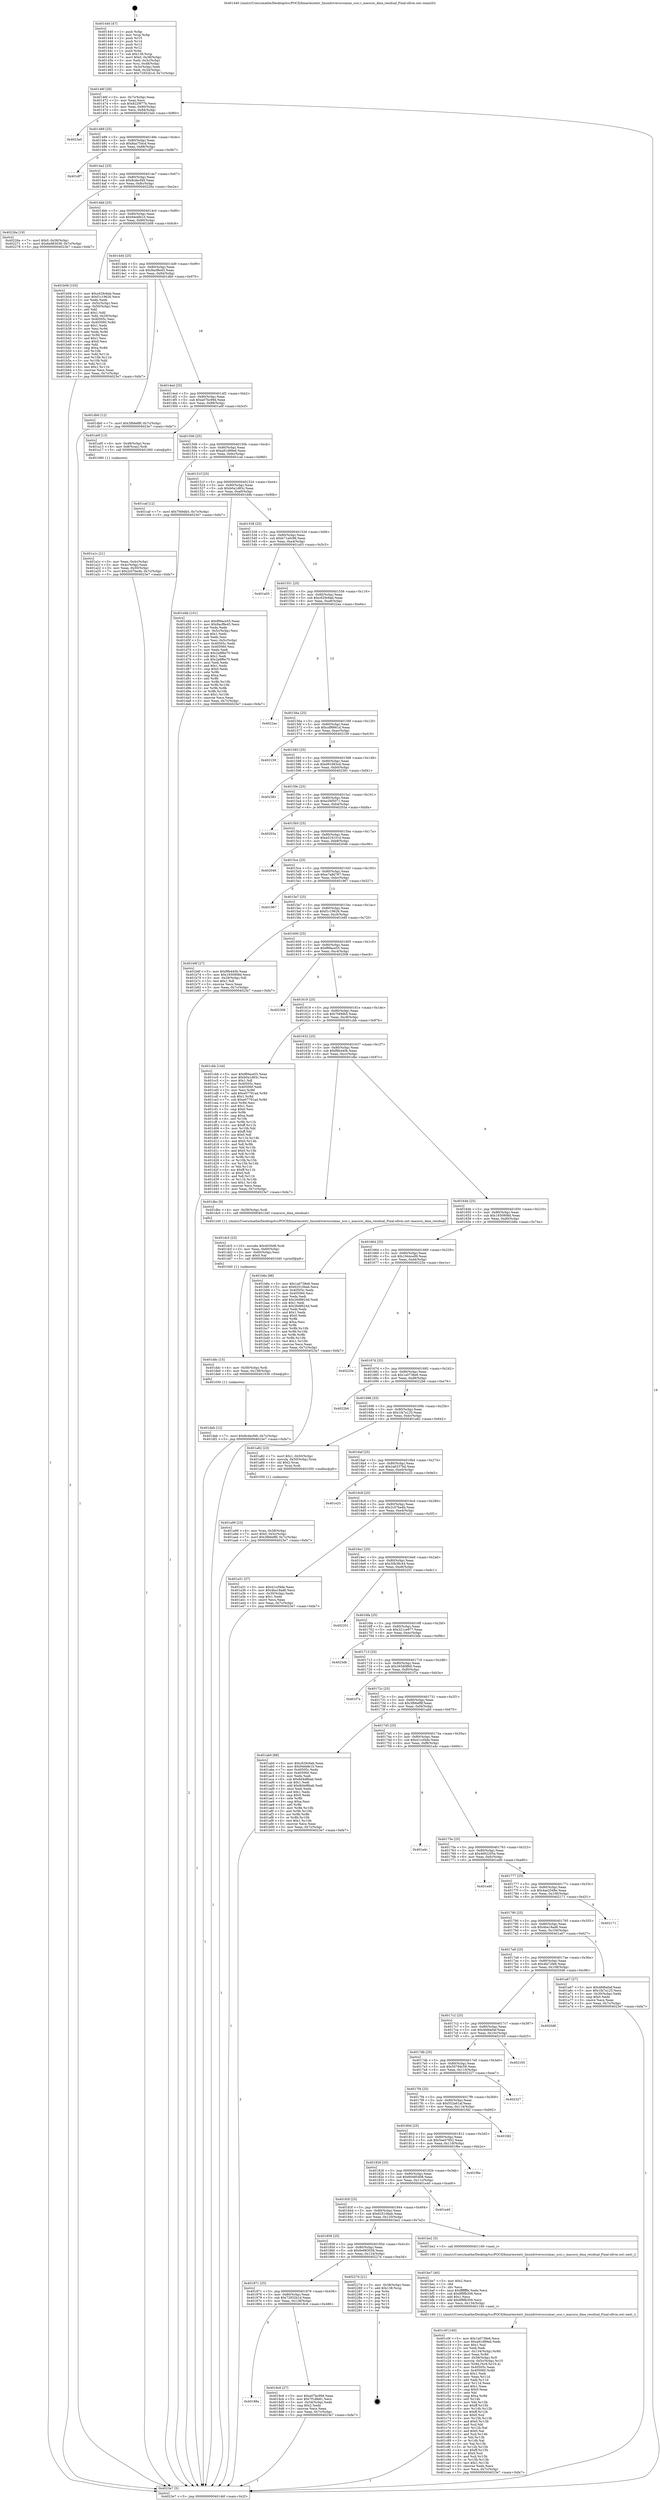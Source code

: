 digraph "0x401440" {
  label = "0x401440 (/mnt/c/Users/mathe/Desktop/tcc/POCII/binaries/extr_linuxdriversscsimac_scsi.c_macscsi_dma_residual_Final-ollvm.out::main(0))"
  labelloc = "t"
  node[shape=record]

  Entry [label="",width=0.3,height=0.3,shape=circle,fillcolor=black,style=filled]
  "0x40146f" [label="{
     0x40146f [26]\l
     | [instrs]\l
     &nbsp;&nbsp;0x40146f \<+3\>: mov -0x7c(%rbp),%eax\l
     &nbsp;&nbsp;0x401472 \<+2\>: mov %eax,%ecx\l
     &nbsp;&nbsp;0x401474 \<+6\>: sub $0x8229f77b,%ecx\l
     &nbsp;&nbsp;0x40147a \<+3\>: mov %eax,-0x80(%rbp)\l
     &nbsp;&nbsp;0x40147d \<+6\>: mov %ecx,-0x84(%rbp)\l
     &nbsp;&nbsp;0x401483 \<+6\>: je 00000000004023a0 \<main+0xf60\>\l
  }"]
  "0x4023a0" [label="{
     0x4023a0\l
  }", style=dashed]
  "0x401489" [label="{
     0x401489 [25]\l
     | [instrs]\l
     &nbsp;&nbsp;0x401489 \<+5\>: jmp 000000000040148e \<main+0x4e\>\l
     &nbsp;&nbsp;0x40148e \<+3\>: mov -0x80(%rbp),%eax\l
     &nbsp;&nbsp;0x401491 \<+5\>: sub $0x8aa754cd,%eax\l
     &nbsp;&nbsp;0x401496 \<+6\>: mov %eax,-0x88(%rbp)\l
     &nbsp;&nbsp;0x40149c \<+6\>: je 0000000000401df7 \<main+0x9b7\>\l
  }"]
  Exit [label="",width=0.3,height=0.3,shape=circle,fillcolor=black,style=filled,peripheries=2]
  "0x401df7" [label="{
     0x401df7\l
  }", style=dashed]
  "0x4014a2" [label="{
     0x4014a2 [25]\l
     | [instrs]\l
     &nbsp;&nbsp;0x4014a2 \<+5\>: jmp 00000000004014a7 \<main+0x67\>\l
     &nbsp;&nbsp;0x4014a7 \<+3\>: mov -0x80(%rbp),%eax\l
     &nbsp;&nbsp;0x4014aa \<+5\>: sub $0x8cdecf49,%eax\l
     &nbsp;&nbsp;0x4014af \<+6\>: mov %eax,-0x8c(%rbp)\l
     &nbsp;&nbsp;0x4014b5 \<+6\>: je 000000000040226a \<main+0xe2a\>\l
  }"]
  "0x401deb" [label="{
     0x401deb [12]\l
     | [instrs]\l
     &nbsp;&nbsp;0x401deb \<+7\>: movl $0x8cdecf49,-0x7c(%rbp)\l
     &nbsp;&nbsp;0x401df2 \<+5\>: jmp 00000000004023e7 \<main+0xfa7\>\l
  }"]
  "0x40226a" [label="{
     0x40226a [19]\l
     | [instrs]\l
     &nbsp;&nbsp;0x40226a \<+7\>: movl $0x0,-0x38(%rbp)\l
     &nbsp;&nbsp;0x402271 \<+7\>: movl $0x6e983038,-0x7c(%rbp)\l
     &nbsp;&nbsp;0x402278 \<+5\>: jmp 00000000004023e7 \<main+0xfa7\>\l
  }"]
  "0x4014bb" [label="{
     0x4014bb [25]\l
     | [instrs]\l
     &nbsp;&nbsp;0x4014bb \<+5\>: jmp 00000000004014c0 \<main+0x80\>\l
     &nbsp;&nbsp;0x4014c0 \<+3\>: mov -0x80(%rbp),%eax\l
     &nbsp;&nbsp;0x4014c3 \<+5\>: sub $0x94ebfe10,%eax\l
     &nbsp;&nbsp;0x4014c8 \<+6\>: mov %eax,-0x90(%rbp)\l
     &nbsp;&nbsp;0x4014ce \<+6\>: je 0000000000401b08 \<main+0x6c8\>\l
  }"]
  "0x401ddc" [label="{
     0x401ddc [15]\l
     | [instrs]\l
     &nbsp;&nbsp;0x401ddc \<+4\>: mov -0x58(%rbp),%rdi\l
     &nbsp;&nbsp;0x401de0 \<+6\>: mov %eax,-0x138(%rbp)\l
     &nbsp;&nbsp;0x401de6 \<+5\>: call 0000000000401030 \<free@plt\>\l
     | [calls]\l
     &nbsp;&nbsp;0x401030 \{1\} (unknown)\l
  }"]
  "0x401b08" [label="{
     0x401b08 [103]\l
     | [instrs]\l
     &nbsp;&nbsp;0x401b08 \<+5\>: mov $0xc629c6ab,%eax\l
     &nbsp;&nbsp;0x401b0d \<+5\>: mov $0xf1c19626,%ecx\l
     &nbsp;&nbsp;0x401b12 \<+2\>: xor %edx,%edx\l
     &nbsp;&nbsp;0x401b14 \<+3\>: mov -0x5c(%rbp),%esi\l
     &nbsp;&nbsp;0x401b17 \<+3\>: cmp -0x50(%rbp),%esi\l
     &nbsp;&nbsp;0x401b1a \<+4\>: setl %dil\l
     &nbsp;&nbsp;0x401b1e \<+4\>: and $0x1,%dil\l
     &nbsp;&nbsp;0x401b22 \<+4\>: mov %dil,-0x29(%rbp)\l
     &nbsp;&nbsp;0x401b26 \<+7\>: mov 0x40505c,%esi\l
     &nbsp;&nbsp;0x401b2d \<+8\>: mov 0x405060,%r8d\l
     &nbsp;&nbsp;0x401b35 \<+3\>: sub $0x1,%edx\l
     &nbsp;&nbsp;0x401b38 \<+3\>: mov %esi,%r9d\l
     &nbsp;&nbsp;0x401b3b \<+3\>: add %edx,%r9d\l
     &nbsp;&nbsp;0x401b3e \<+4\>: imul %r9d,%esi\l
     &nbsp;&nbsp;0x401b42 \<+3\>: and $0x1,%esi\l
     &nbsp;&nbsp;0x401b45 \<+3\>: cmp $0x0,%esi\l
     &nbsp;&nbsp;0x401b48 \<+4\>: sete %dil\l
     &nbsp;&nbsp;0x401b4c \<+4\>: cmp $0xa,%r8d\l
     &nbsp;&nbsp;0x401b50 \<+4\>: setl %r10b\l
     &nbsp;&nbsp;0x401b54 \<+3\>: mov %dil,%r11b\l
     &nbsp;&nbsp;0x401b57 \<+3\>: and %r10b,%r11b\l
     &nbsp;&nbsp;0x401b5a \<+3\>: xor %r10b,%dil\l
     &nbsp;&nbsp;0x401b5d \<+3\>: or %dil,%r11b\l
     &nbsp;&nbsp;0x401b60 \<+4\>: test $0x1,%r11b\l
     &nbsp;&nbsp;0x401b64 \<+3\>: cmovne %ecx,%eax\l
     &nbsp;&nbsp;0x401b67 \<+3\>: mov %eax,-0x7c(%rbp)\l
     &nbsp;&nbsp;0x401b6a \<+5\>: jmp 00000000004023e7 \<main+0xfa7\>\l
  }"]
  "0x4014d4" [label="{
     0x4014d4 [25]\l
     | [instrs]\l
     &nbsp;&nbsp;0x4014d4 \<+5\>: jmp 00000000004014d9 \<main+0x99\>\l
     &nbsp;&nbsp;0x4014d9 \<+3\>: mov -0x80(%rbp),%eax\l
     &nbsp;&nbsp;0x4014dc \<+5\>: sub $0x9acf8e45,%eax\l
     &nbsp;&nbsp;0x4014e1 \<+6\>: mov %eax,-0x94(%rbp)\l
     &nbsp;&nbsp;0x4014e7 \<+6\>: je 0000000000401db0 \<main+0x970\>\l
  }"]
  "0x401dc5" [label="{
     0x401dc5 [23]\l
     | [instrs]\l
     &nbsp;&nbsp;0x401dc5 \<+10\>: movabs $0x4030d6,%rdi\l
     &nbsp;&nbsp;0x401dcf \<+3\>: mov %eax,-0x60(%rbp)\l
     &nbsp;&nbsp;0x401dd2 \<+3\>: mov -0x60(%rbp),%esi\l
     &nbsp;&nbsp;0x401dd5 \<+2\>: mov $0x0,%al\l
     &nbsp;&nbsp;0x401dd7 \<+5\>: call 0000000000401040 \<printf@plt\>\l
     | [calls]\l
     &nbsp;&nbsp;0x401040 \{1\} (unknown)\l
  }"]
  "0x401db0" [label="{
     0x401db0 [12]\l
     | [instrs]\l
     &nbsp;&nbsp;0x401db0 \<+7\>: movl $0x3fb6ef8f,-0x7c(%rbp)\l
     &nbsp;&nbsp;0x401db7 \<+5\>: jmp 00000000004023e7 \<main+0xfa7\>\l
  }"]
  "0x4014ed" [label="{
     0x4014ed [25]\l
     | [instrs]\l
     &nbsp;&nbsp;0x4014ed \<+5\>: jmp 00000000004014f2 \<main+0xb2\>\l
     &nbsp;&nbsp;0x4014f2 \<+3\>: mov -0x80(%rbp),%eax\l
     &nbsp;&nbsp;0x4014f5 \<+5\>: sub $0xa07bc99d,%eax\l
     &nbsp;&nbsp;0x4014fa \<+6\>: mov %eax,-0x98(%rbp)\l
     &nbsp;&nbsp;0x401500 \<+6\>: je 0000000000401a0f \<main+0x5cf\>\l
  }"]
  "0x401c0f" [label="{
     0x401c0f [160]\l
     | [instrs]\l
     &nbsp;&nbsp;0x401c0f \<+5\>: mov $0x1a0738e6,%ecx\l
     &nbsp;&nbsp;0x401c14 \<+5\>: mov $0xa91d99ed,%edx\l
     &nbsp;&nbsp;0x401c19 \<+3\>: mov $0x1,%sil\l
     &nbsp;&nbsp;0x401c1c \<+2\>: xor %edi,%edi\l
     &nbsp;&nbsp;0x401c1e \<+7\>: mov -0x134(%rbp),%r8d\l
     &nbsp;&nbsp;0x401c25 \<+4\>: imul %eax,%r8d\l
     &nbsp;&nbsp;0x401c29 \<+4\>: mov -0x58(%rbp),%r9\l
     &nbsp;&nbsp;0x401c2d \<+4\>: movslq -0x5c(%rbp),%r10\l
     &nbsp;&nbsp;0x401c31 \<+4\>: mov %r8d,(%r9,%r10,4)\l
     &nbsp;&nbsp;0x401c35 \<+7\>: mov 0x40505c,%eax\l
     &nbsp;&nbsp;0x401c3c \<+8\>: mov 0x405060,%r8d\l
     &nbsp;&nbsp;0x401c44 \<+3\>: sub $0x1,%edi\l
     &nbsp;&nbsp;0x401c47 \<+3\>: mov %eax,%r11d\l
     &nbsp;&nbsp;0x401c4a \<+3\>: add %edi,%r11d\l
     &nbsp;&nbsp;0x401c4d \<+4\>: imul %r11d,%eax\l
     &nbsp;&nbsp;0x401c51 \<+3\>: and $0x1,%eax\l
     &nbsp;&nbsp;0x401c54 \<+3\>: cmp $0x0,%eax\l
     &nbsp;&nbsp;0x401c57 \<+3\>: sete %bl\l
     &nbsp;&nbsp;0x401c5a \<+4\>: cmp $0xa,%r8d\l
     &nbsp;&nbsp;0x401c5e \<+4\>: setl %r14b\l
     &nbsp;&nbsp;0x401c62 \<+3\>: mov %bl,%r15b\l
     &nbsp;&nbsp;0x401c65 \<+4\>: xor $0xff,%r15b\l
     &nbsp;&nbsp;0x401c69 \<+3\>: mov %r14b,%r12b\l
     &nbsp;&nbsp;0x401c6c \<+4\>: xor $0xff,%r12b\l
     &nbsp;&nbsp;0x401c70 \<+4\>: xor $0x0,%sil\l
     &nbsp;&nbsp;0x401c74 \<+3\>: mov %r15b,%r13b\l
     &nbsp;&nbsp;0x401c77 \<+4\>: and $0x0,%r13b\l
     &nbsp;&nbsp;0x401c7b \<+3\>: and %sil,%bl\l
     &nbsp;&nbsp;0x401c7e \<+3\>: mov %r12b,%al\l
     &nbsp;&nbsp;0x401c81 \<+2\>: and $0x0,%al\l
     &nbsp;&nbsp;0x401c83 \<+3\>: and %sil,%r14b\l
     &nbsp;&nbsp;0x401c86 \<+3\>: or %bl,%r13b\l
     &nbsp;&nbsp;0x401c89 \<+3\>: or %r14b,%al\l
     &nbsp;&nbsp;0x401c8c \<+3\>: xor %al,%r13b\l
     &nbsp;&nbsp;0x401c8f \<+3\>: or %r12b,%r15b\l
     &nbsp;&nbsp;0x401c92 \<+4\>: xor $0xff,%r15b\l
     &nbsp;&nbsp;0x401c96 \<+4\>: or $0x0,%sil\l
     &nbsp;&nbsp;0x401c9a \<+3\>: and %sil,%r15b\l
     &nbsp;&nbsp;0x401c9d \<+3\>: or %r15b,%r13b\l
     &nbsp;&nbsp;0x401ca0 \<+4\>: test $0x1,%r13b\l
     &nbsp;&nbsp;0x401ca4 \<+3\>: cmovne %edx,%ecx\l
     &nbsp;&nbsp;0x401ca7 \<+3\>: mov %ecx,-0x7c(%rbp)\l
     &nbsp;&nbsp;0x401caa \<+5\>: jmp 00000000004023e7 \<main+0xfa7\>\l
  }"]
  "0x401a0f" [label="{
     0x401a0f [13]\l
     | [instrs]\l
     &nbsp;&nbsp;0x401a0f \<+4\>: mov -0x48(%rbp),%rax\l
     &nbsp;&nbsp;0x401a13 \<+4\>: mov 0x8(%rax),%rdi\l
     &nbsp;&nbsp;0x401a17 \<+5\>: call 0000000000401060 \<atoi@plt\>\l
     | [calls]\l
     &nbsp;&nbsp;0x401060 \{1\} (unknown)\l
  }"]
  "0x401506" [label="{
     0x401506 [25]\l
     | [instrs]\l
     &nbsp;&nbsp;0x401506 \<+5\>: jmp 000000000040150b \<main+0xcb\>\l
     &nbsp;&nbsp;0x40150b \<+3\>: mov -0x80(%rbp),%eax\l
     &nbsp;&nbsp;0x40150e \<+5\>: sub $0xa91d99ed,%eax\l
     &nbsp;&nbsp;0x401513 \<+6\>: mov %eax,-0x9c(%rbp)\l
     &nbsp;&nbsp;0x401519 \<+6\>: je 0000000000401caf \<main+0x86f\>\l
  }"]
  "0x401be7" [label="{
     0x401be7 [40]\l
     | [instrs]\l
     &nbsp;&nbsp;0x401be7 \<+5\>: mov $0x2,%ecx\l
     &nbsp;&nbsp;0x401bec \<+1\>: cltd\l
     &nbsp;&nbsp;0x401bed \<+2\>: idiv %ecx\l
     &nbsp;&nbsp;0x401bef \<+6\>: imul $0xfffffffe,%edx,%ecx\l
     &nbsp;&nbsp;0x401bf5 \<+6\>: sub $0x8f9fb309,%ecx\l
     &nbsp;&nbsp;0x401bfb \<+3\>: add $0x1,%ecx\l
     &nbsp;&nbsp;0x401bfe \<+6\>: add $0x8f9fb309,%ecx\l
     &nbsp;&nbsp;0x401c04 \<+6\>: mov %ecx,-0x134(%rbp)\l
     &nbsp;&nbsp;0x401c0a \<+5\>: call 0000000000401160 \<next_i\>\l
     | [calls]\l
     &nbsp;&nbsp;0x401160 \{1\} (/mnt/c/Users/mathe/Desktop/tcc/POCII/binaries/extr_linuxdriversscsimac_scsi.c_macscsi_dma_residual_Final-ollvm.out::next_i)\l
  }"]
  "0x401caf" [label="{
     0x401caf [12]\l
     | [instrs]\l
     &nbsp;&nbsp;0x401caf \<+7\>: movl $0x7f49db5,-0x7c(%rbp)\l
     &nbsp;&nbsp;0x401cb6 \<+5\>: jmp 00000000004023e7 \<main+0xfa7\>\l
  }"]
  "0x40151f" [label="{
     0x40151f [25]\l
     | [instrs]\l
     &nbsp;&nbsp;0x40151f \<+5\>: jmp 0000000000401524 \<main+0xe4\>\l
     &nbsp;&nbsp;0x401524 \<+3\>: mov -0x80(%rbp),%eax\l
     &nbsp;&nbsp;0x401527 \<+5\>: sub $0xb0a1d83c,%eax\l
     &nbsp;&nbsp;0x40152c \<+6\>: mov %eax,-0xa0(%rbp)\l
     &nbsp;&nbsp;0x401532 \<+6\>: je 0000000000401d4b \<main+0x90b\>\l
  }"]
  "0x401a99" [label="{
     0x401a99 [23]\l
     | [instrs]\l
     &nbsp;&nbsp;0x401a99 \<+4\>: mov %rax,-0x58(%rbp)\l
     &nbsp;&nbsp;0x401a9d \<+7\>: movl $0x0,-0x5c(%rbp)\l
     &nbsp;&nbsp;0x401aa4 \<+7\>: movl $0x3fb6ef8f,-0x7c(%rbp)\l
     &nbsp;&nbsp;0x401aab \<+5\>: jmp 00000000004023e7 \<main+0xfa7\>\l
  }"]
  "0x401d4b" [label="{
     0x401d4b [101]\l
     | [instrs]\l
     &nbsp;&nbsp;0x401d4b \<+5\>: mov $0xf89ace55,%eax\l
     &nbsp;&nbsp;0x401d50 \<+5\>: mov $0x9acf8e45,%ecx\l
     &nbsp;&nbsp;0x401d55 \<+2\>: xor %edx,%edx\l
     &nbsp;&nbsp;0x401d57 \<+3\>: mov -0x5c(%rbp),%esi\l
     &nbsp;&nbsp;0x401d5a \<+3\>: sub $0x1,%edx\l
     &nbsp;&nbsp;0x401d5d \<+2\>: sub %edx,%esi\l
     &nbsp;&nbsp;0x401d5f \<+3\>: mov %esi,-0x5c(%rbp)\l
     &nbsp;&nbsp;0x401d62 \<+7\>: mov 0x40505c,%edx\l
     &nbsp;&nbsp;0x401d69 \<+7\>: mov 0x405060,%esi\l
     &nbsp;&nbsp;0x401d70 \<+2\>: mov %edx,%edi\l
     &nbsp;&nbsp;0x401d72 \<+6\>: add $0x2a8f6e70,%edi\l
     &nbsp;&nbsp;0x401d78 \<+3\>: sub $0x1,%edi\l
     &nbsp;&nbsp;0x401d7b \<+6\>: sub $0x2a8f6e70,%edi\l
     &nbsp;&nbsp;0x401d81 \<+3\>: imul %edi,%edx\l
     &nbsp;&nbsp;0x401d84 \<+3\>: and $0x1,%edx\l
     &nbsp;&nbsp;0x401d87 \<+3\>: cmp $0x0,%edx\l
     &nbsp;&nbsp;0x401d8a \<+4\>: sete %r8b\l
     &nbsp;&nbsp;0x401d8e \<+3\>: cmp $0xa,%esi\l
     &nbsp;&nbsp;0x401d91 \<+4\>: setl %r9b\l
     &nbsp;&nbsp;0x401d95 \<+3\>: mov %r8b,%r10b\l
     &nbsp;&nbsp;0x401d98 \<+3\>: and %r9b,%r10b\l
     &nbsp;&nbsp;0x401d9b \<+3\>: xor %r9b,%r8b\l
     &nbsp;&nbsp;0x401d9e \<+3\>: or %r8b,%r10b\l
     &nbsp;&nbsp;0x401da1 \<+4\>: test $0x1,%r10b\l
     &nbsp;&nbsp;0x401da5 \<+3\>: cmovne %ecx,%eax\l
     &nbsp;&nbsp;0x401da8 \<+3\>: mov %eax,-0x7c(%rbp)\l
     &nbsp;&nbsp;0x401dab \<+5\>: jmp 00000000004023e7 \<main+0xfa7\>\l
  }"]
  "0x401538" [label="{
     0x401538 [25]\l
     | [instrs]\l
     &nbsp;&nbsp;0x401538 \<+5\>: jmp 000000000040153d \<main+0xfd\>\l
     &nbsp;&nbsp;0x40153d \<+3\>: mov -0x80(%rbp),%eax\l
     &nbsp;&nbsp;0x401540 \<+5\>: sub $0xb71a0c96,%eax\l
     &nbsp;&nbsp;0x401545 \<+6\>: mov %eax,-0xa4(%rbp)\l
     &nbsp;&nbsp;0x40154b \<+6\>: je 0000000000401a03 \<main+0x5c3\>\l
  }"]
  "0x401a1c" [label="{
     0x401a1c [21]\l
     | [instrs]\l
     &nbsp;&nbsp;0x401a1c \<+3\>: mov %eax,-0x4c(%rbp)\l
     &nbsp;&nbsp;0x401a1f \<+3\>: mov -0x4c(%rbp),%eax\l
     &nbsp;&nbsp;0x401a22 \<+3\>: mov %eax,-0x30(%rbp)\l
     &nbsp;&nbsp;0x401a25 \<+7\>: movl $0x2c07be4b,-0x7c(%rbp)\l
     &nbsp;&nbsp;0x401a2c \<+5\>: jmp 00000000004023e7 \<main+0xfa7\>\l
  }"]
  "0x401a03" [label="{
     0x401a03\l
  }", style=dashed]
  "0x401551" [label="{
     0x401551 [25]\l
     | [instrs]\l
     &nbsp;&nbsp;0x401551 \<+5\>: jmp 0000000000401556 \<main+0x116\>\l
     &nbsp;&nbsp;0x401556 \<+3\>: mov -0x80(%rbp),%eax\l
     &nbsp;&nbsp;0x401559 \<+5\>: sub $0xc629c6ab,%eax\l
     &nbsp;&nbsp;0x40155e \<+6\>: mov %eax,-0xa8(%rbp)\l
     &nbsp;&nbsp;0x401564 \<+6\>: je 00000000004022aa \<main+0xe6a\>\l
  }"]
  "0x401440" [label="{
     0x401440 [47]\l
     | [instrs]\l
     &nbsp;&nbsp;0x401440 \<+1\>: push %rbp\l
     &nbsp;&nbsp;0x401441 \<+3\>: mov %rsp,%rbp\l
     &nbsp;&nbsp;0x401444 \<+2\>: push %r15\l
     &nbsp;&nbsp;0x401446 \<+2\>: push %r14\l
     &nbsp;&nbsp;0x401448 \<+2\>: push %r13\l
     &nbsp;&nbsp;0x40144a \<+2\>: push %r12\l
     &nbsp;&nbsp;0x40144c \<+1\>: push %rbx\l
     &nbsp;&nbsp;0x40144d \<+7\>: sub $0x138,%rsp\l
     &nbsp;&nbsp;0x401454 \<+7\>: movl $0x0,-0x38(%rbp)\l
     &nbsp;&nbsp;0x40145b \<+3\>: mov %edi,-0x3c(%rbp)\l
     &nbsp;&nbsp;0x40145e \<+4\>: mov %rsi,-0x48(%rbp)\l
     &nbsp;&nbsp;0x401462 \<+3\>: mov -0x3c(%rbp),%edi\l
     &nbsp;&nbsp;0x401465 \<+3\>: mov %edi,-0x34(%rbp)\l
     &nbsp;&nbsp;0x401468 \<+7\>: movl $0x72932b1d,-0x7c(%rbp)\l
  }"]
  "0x4022aa" [label="{
     0x4022aa\l
  }", style=dashed]
  "0x40156a" [label="{
     0x40156a [25]\l
     | [instrs]\l
     &nbsp;&nbsp;0x40156a \<+5\>: jmp 000000000040156f \<main+0x12f\>\l
     &nbsp;&nbsp;0x40156f \<+3\>: mov -0x80(%rbp),%eax\l
     &nbsp;&nbsp;0x401572 \<+5\>: sub $0xcdf6661d,%eax\l
     &nbsp;&nbsp;0x401577 \<+6\>: mov %eax,-0xac(%rbp)\l
     &nbsp;&nbsp;0x40157d \<+6\>: je 0000000000402159 \<main+0xd19\>\l
  }"]
  "0x4023e7" [label="{
     0x4023e7 [5]\l
     | [instrs]\l
     &nbsp;&nbsp;0x4023e7 \<+5\>: jmp 000000000040146f \<main+0x2f\>\l
  }"]
  "0x402159" [label="{
     0x402159\l
  }", style=dashed]
  "0x401583" [label="{
     0x401583 [25]\l
     | [instrs]\l
     &nbsp;&nbsp;0x401583 \<+5\>: jmp 0000000000401588 \<main+0x148\>\l
     &nbsp;&nbsp;0x401588 \<+3\>: mov -0x80(%rbp),%eax\l
     &nbsp;&nbsp;0x40158b \<+5\>: sub $0xd91683cd,%eax\l
     &nbsp;&nbsp;0x401590 \<+6\>: mov %eax,-0xb0(%rbp)\l
     &nbsp;&nbsp;0x401596 \<+6\>: je 0000000000402381 \<main+0xf41\>\l
  }"]
  "0x40188a" [label="{
     0x40188a\l
  }", style=dashed]
  "0x402381" [label="{
     0x402381\l
  }", style=dashed]
  "0x40159c" [label="{
     0x40159c [25]\l
     | [instrs]\l
     &nbsp;&nbsp;0x40159c \<+5\>: jmp 00000000004015a1 \<main+0x161\>\l
     &nbsp;&nbsp;0x4015a1 \<+3\>: mov -0x80(%rbp),%eax\l
     &nbsp;&nbsp;0x4015a4 \<+5\>: sub $0xe26f5071,%eax\l
     &nbsp;&nbsp;0x4015a9 \<+6\>: mov %eax,-0xb4(%rbp)\l
     &nbsp;&nbsp;0x4015af \<+6\>: je 000000000040203a \<main+0xbfa\>\l
  }"]
  "0x4018c6" [label="{
     0x4018c6 [27]\l
     | [instrs]\l
     &nbsp;&nbsp;0x4018c6 \<+5\>: mov $0xa07bc99d,%eax\l
     &nbsp;&nbsp;0x4018cb \<+5\>: mov $0x7f1dfe81,%ecx\l
     &nbsp;&nbsp;0x4018d0 \<+3\>: mov -0x34(%rbp),%edx\l
     &nbsp;&nbsp;0x4018d3 \<+3\>: cmp $0x2,%edx\l
     &nbsp;&nbsp;0x4018d6 \<+3\>: cmovne %ecx,%eax\l
     &nbsp;&nbsp;0x4018d9 \<+3\>: mov %eax,-0x7c(%rbp)\l
     &nbsp;&nbsp;0x4018dc \<+5\>: jmp 00000000004023e7 \<main+0xfa7\>\l
  }"]
  "0x40203a" [label="{
     0x40203a\l
  }", style=dashed]
  "0x4015b5" [label="{
     0x4015b5 [25]\l
     | [instrs]\l
     &nbsp;&nbsp;0x4015b5 \<+5\>: jmp 00000000004015ba \<main+0x17a\>\l
     &nbsp;&nbsp;0x4015ba \<+3\>: mov -0x80(%rbp),%eax\l
     &nbsp;&nbsp;0x4015bd \<+5\>: sub $0xe516101d,%eax\l
     &nbsp;&nbsp;0x4015c2 \<+6\>: mov %eax,-0xb8(%rbp)\l
     &nbsp;&nbsp;0x4015c8 \<+6\>: je 0000000000402046 \<main+0xc06\>\l
  }"]
  "0x401871" [label="{
     0x401871 [25]\l
     | [instrs]\l
     &nbsp;&nbsp;0x401871 \<+5\>: jmp 0000000000401876 \<main+0x436\>\l
     &nbsp;&nbsp;0x401876 \<+3\>: mov -0x80(%rbp),%eax\l
     &nbsp;&nbsp;0x401879 \<+5\>: sub $0x72932b1d,%eax\l
     &nbsp;&nbsp;0x40187e \<+6\>: mov %eax,-0x128(%rbp)\l
     &nbsp;&nbsp;0x401884 \<+6\>: je 00000000004018c6 \<main+0x486\>\l
  }"]
  "0x402046" [label="{
     0x402046\l
  }", style=dashed]
  "0x4015ce" [label="{
     0x4015ce [25]\l
     | [instrs]\l
     &nbsp;&nbsp;0x4015ce \<+5\>: jmp 00000000004015d3 \<main+0x193\>\l
     &nbsp;&nbsp;0x4015d3 \<+3\>: mov -0x80(%rbp),%eax\l
     &nbsp;&nbsp;0x4015d6 \<+5\>: sub $0xe7a8d787,%eax\l
     &nbsp;&nbsp;0x4015db \<+6\>: mov %eax,-0xbc(%rbp)\l
     &nbsp;&nbsp;0x4015e1 \<+6\>: je 0000000000401967 \<main+0x527\>\l
  }"]
  "0x40227d" [label="{
     0x40227d [21]\l
     | [instrs]\l
     &nbsp;&nbsp;0x40227d \<+3\>: mov -0x38(%rbp),%eax\l
     &nbsp;&nbsp;0x402280 \<+7\>: add $0x138,%rsp\l
     &nbsp;&nbsp;0x402287 \<+1\>: pop %rbx\l
     &nbsp;&nbsp;0x402288 \<+2\>: pop %r12\l
     &nbsp;&nbsp;0x40228a \<+2\>: pop %r13\l
     &nbsp;&nbsp;0x40228c \<+2\>: pop %r14\l
     &nbsp;&nbsp;0x40228e \<+2\>: pop %r15\l
     &nbsp;&nbsp;0x402290 \<+1\>: pop %rbp\l
     &nbsp;&nbsp;0x402291 \<+1\>: ret\l
  }"]
  "0x401967" [label="{
     0x401967\l
  }", style=dashed]
  "0x4015e7" [label="{
     0x4015e7 [25]\l
     | [instrs]\l
     &nbsp;&nbsp;0x4015e7 \<+5\>: jmp 00000000004015ec \<main+0x1ac\>\l
     &nbsp;&nbsp;0x4015ec \<+3\>: mov -0x80(%rbp),%eax\l
     &nbsp;&nbsp;0x4015ef \<+5\>: sub $0xf1c19626,%eax\l
     &nbsp;&nbsp;0x4015f4 \<+6\>: mov %eax,-0xc0(%rbp)\l
     &nbsp;&nbsp;0x4015fa \<+6\>: je 0000000000401b6f \<main+0x72f\>\l
  }"]
  "0x401858" [label="{
     0x401858 [25]\l
     | [instrs]\l
     &nbsp;&nbsp;0x401858 \<+5\>: jmp 000000000040185d \<main+0x41d\>\l
     &nbsp;&nbsp;0x40185d \<+3\>: mov -0x80(%rbp),%eax\l
     &nbsp;&nbsp;0x401860 \<+5\>: sub $0x6e983038,%eax\l
     &nbsp;&nbsp;0x401865 \<+6\>: mov %eax,-0x124(%rbp)\l
     &nbsp;&nbsp;0x40186b \<+6\>: je 000000000040227d \<main+0xe3d\>\l
  }"]
  "0x401b6f" [label="{
     0x401b6f [27]\l
     | [instrs]\l
     &nbsp;&nbsp;0x401b6f \<+5\>: mov $0xf9b440b,%eax\l
     &nbsp;&nbsp;0x401b74 \<+5\>: mov $0x1930908d,%ecx\l
     &nbsp;&nbsp;0x401b79 \<+3\>: mov -0x29(%rbp),%dl\l
     &nbsp;&nbsp;0x401b7c \<+3\>: test $0x1,%dl\l
     &nbsp;&nbsp;0x401b7f \<+3\>: cmovne %ecx,%eax\l
     &nbsp;&nbsp;0x401b82 \<+3\>: mov %eax,-0x7c(%rbp)\l
     &nbsp;&nbsp;0x401b85 \<+5\>: jmp 00000000004023e7 \<main+0xfa7\>\l
  }"]
  "0x401600" [label="{
     0x401600 [25]\l
     | [instrs]\l
     &nbsp;&nbsp;0x401600 \<+5\>: jmp 0000000000401605 \<main+0x1c5\>\l
     &nbsp;&nbsp;0x401605 \<+3\>: mov -0x80(%rbp),%eax\l
     &nbsp;&nbsp;0x401608 \<+5\>: sub $0xf89ace55,%eax\l
     &nbsp;&nbsp;0x40160d \<+6\>: mov %eax,-0xc4(%rbp)\l
     &nbsp;&nbsp;0x401613 \<+6\>: je 0000000000402308 \<main+0xec8\>\l
  }"]
  "0x401be2" [label="{
     0x401be2 [5]\l
     | [instrs]\l
     &nbsp;&nbsp;0x401be2 \<+5\>: call 0000000000401160 \<next_i\>\l
     | [calls]\l
     &nbsp;&nbsp;0x401160 \{1\} (/mnt/c/Users/mathe/Desktop/tcc/POCII/binaries/extr_linuxdriversscsimac_scsi.c_macscsi_dma_residual_Final-ollvm.out::next_i)\l
  }"]
  "0x402308" [label="{
     0x402308\l
  }", style=dashed]
  "0x401619" [label="{
     0x401619 [25]\l
     | [instrs]\l
     &nbsp;&nbsp;0x401619 \<+5\>: jmp 000000000040161e \<main+0x1de\>\l
     &nbsp;&nbsp;0x40161e \<+3\>: mov -0x80(%rbp),%eax\l
     &nbsp;&nbsp;0x401621 \<+5\>: sub $0x7f49db5,%eax\l
     &nbsp;&nbsp;0x401626 \<+6\>: mov %eax,-0xc8(%rbp)\l
     &nbsp;&nbsp;0x40162c \<+6\>: je 0000000000401cbb \<main+0x87b\>\l
  }"]
  "0x40183f" [label="{
     0x40183f [25]\l
     | [instrs]\l
     &nbsp;&nbsp;0x40183f \<+5\>: jmp 0000000000401844 \<main+0x404\>\l
     &nbsp;&nbsp;0x401844 \<+3\>: mov -0x80(%rbp),%eax\l
     &nbsp;&nbsp;0x401847 \<+5\>: sub $0x62510bab,%eax\l
     &nbsp;&nbsp;0x40184c \<+6\>: mov %eax,-0x120(%rbp)\l
     &nbsp;&nbsp;0x401852 \<+6\>: je 0000000000401be2 \<main+0x7a2\>\l
  }"]
  "0x401cbb" [label="{
     0x401cbb [144]\l
     | [instrs]\l
     &nbsp;&nbsp;0x401cbb \<+5\>: mov $0xf89ace55,%eax\l
     &nbsp;&nbsp;0x401cc0 \<+5\>: mov $0xb0a1d83c,%ecx\l
     &nbsp;&nbsp;0x401cc5 \<+2\>: mov $0x1,%dl\l
     &nbsp;&nbsp;0x401cc7 \<+7\>: mov 0x40505c,%esi\l
     &nbsp;&nbsp;0x401cce \<+7\>: mov 0x405060,%edi\l
     &nbsp;&nbsp;0x401cd5 \<+3\>: mov %esi,%r8d\l
     &nbsp;&nbsp;0x401cd8 \<+7\>: add $0xe07791ad,%r8d\l
     &nbsp;&nbsp;0x401cdf \<+4\>: sub $0x1,%r8d\l
     &nbsp;&nbsp;0x401ce3 \<+7\>: sub $0xe07791ad,%r8d\l
     &nbsp;&nbsp;0x401cea \<+4\>: imul %r8d,%esi\l
     &nbsp;&nbsp;0x401cee \<+3\>: and $0x1,%esi\l
     &nbsp;&nbsp;0x401cf1 \<+3\>: cmp $0x0,%esi\l
     &nbsp;&nbsp;0x401cf4 \<+4\>: sete %r9b\l
     &nbsp;&nbsp;0x401cf8 \<+3\>: cmp $0xa,%edi\l
     &nbsp;&nbsp;0x401cfb \<+4\>: setl %r10b\l
     &nbsp;&nbsp;0x401cff \<+3\>: mov %r9b,%r11b\l
     &nbsp;&nbsp;0x401d02 \<+4\>: xor $0xff,%r11b\l
     &nbsp;&nbsp;0x401d06 \<+3\>: mov %r10b,%bl\l
     &nbsp;&nbsp;0x401d09 \<+3\>: xor $0xff,%bl\l
     &nbsp;&nbsp;0x401d0c \<+3\>: xor $0x0,%dl\l
     &nbsp;&nbsp;0x401d0f \<+3\>: mov %r11b,%r14b\l
     &nbsp;&nbsp;0x401d12 \<+4\>: and $0x0,%r14b\l
     &nbsp;&nbsp;0x401d16 \<+3\>: and %dl,%r9b\l
     &nbsp;&nbsp;0x401d19 \<+3\>: mov %bl,%r15b\l
     &nbsp;&nbsp;0x401d1c \<+4\>: and $0x0,%r15b\l
     &nbsp;&nbsp;0x401d20 \<+3\>: and %dl,%r10b\l
     &nbsp;&nbsp;0x401d23 \<+3\>: or %r9b,%r14b\l
     &nbsp;&nbsp;0x401d26 \<+3\>: or %r10b,%r15b\l
     &nbsp;&nbsp;0x401d29 \<+3\>: xor %r15b,%r14b\l
     &nbsp;&nbsp;0x401d2c \<+3\>: or %bl,%r11b\l
     &nbsp;&nbsp;0x401d2f \<+4\>: xor $0xff,%r11b\l
     &nbsp;&nbsp;0x401d33 \<+3\>: or $0x0,%dl\l
     &nbsp;&nbsp;0x401d36 \<+3\>: and %dl,%r11b\l
     &nbsp;&nbsp;0x401d39 \<+3\>: or %r11b,%r14b\l
     &nbsp;&nbsp;0x401d3c \<+4\>: test $0x1,%r14b\l
     &nbsp;&nbsp;0x401d40 \<+3\>: cmovne %ecx,%eax\l
     &nbsp;&nbsp;0x401d43 \<+3\>: mov %eax,-0x7c(%rbp)\l
     &nbsp;&nbsp;0x401d46 \<+5\>: jmp 00000000004023e7 \<main+0xfa7\>\l
  }"]
  "0x401632" [label="{
     0x401632 [25]\l
     | [instrs]\l
     &nbsp;&nbsp;0x401632 \<+5\>: jmp 0000000000401637 \<main+0x1f7\>\l
     &nbsp;&nbsp;0x401637 \<+3\>: mov -0x80(%rbp),%eax\l
     &nbsp;&nbsp;0x40163a \<+5\>: sub $0xf9b440b,%eax\l
     &nbsp;&nbsp;0x40163f \<+6\>: mov %eax,-0xcc(%rbp)\l
     &nbsp;&nbsp;0x401645 \<+6\>: je 0000000000401dbc \<main+0x97c\>\l
  }"]
  "0x401e40" [label="{
     0x401e40\l
  }", style=dashed]
  "0x401dbc" [label="{
     0x401dbc [9]\l
     | [instrs]\l
     &nbsp;&nbsp;0x401dbc \<+4\>: mov -0x58(%rbp),%rdi\l
     &nbsp;&nbsp;0x401dc0 \<+5\>: call 0000000000401240 \<macscsi_dma_residual\>\l
     | [calls]\l
     &nbsp;&nbsp;0x401240 \{1\} (/mnt/c/Users/mathe/Desktop/tcc/POCII/binaries/extr_linuxdriversscsimac_scsi.c_macscsi_dma_residual_Final-ollvm.out::macscsi_dma_residual)\l
  }"]
  "0x40164b" [label="{
     0x40164b [25]\l
     | [instrs]\l
     &nbsp;&nbsp;0x40164b \<+5\>: jmp 0000000000401650 \<main+0x210\>\l
     &nbsp;&nbsp;0x401650 \<+3\>: mov -0x80(%rbp),%eax\l
     &nbsp;&nbsp;0x401653 \<+5\>: sub $0x1930908d,%eax\l
     &nbsp;&nbsp;0x401658 \<+6\>: mov %eax,-0xd0(%rbp)\l
     &nbsp;&nbsp;0x40165e \<+6\>: je 0000000000401b8a \<main+0x74a\>\l
  }"]
  "0x401826" [label="{
     0x401826 [25]\l
     | [instrs]\l
     &nbsp;&nbsp;0x401826 \<+5\>: jmp 000000000040182b \<main+0x3eb\>\l
     &nbsp;&nbsp;0x40182b \<+3\>: mov -0x80(%rbp),%eax\l
     &nbsp;&nbsp;0x40182e \<+5\>: sub $0x60485408,%eax\l
     &nbsp;&nbsp;0x401833 \<+6\>: mov %eax,-0x11c(%rbp)\l
     &nbsp;&nbsp;0x401839 \<+6\>: je 0000000000401e40 \<main+0xa00\>\l
  }"]
  "0x401b8a" [label="{
     0x401b8a [88]\l
     | [instrs]\l
     &nbsp;&nbsp;0x401b8a \<+5\>: mov $0x1a0738e6,%eax\l
     &nbsp;&nbsp;0x401b8f \<+5\>: mov $0x62510bab,%ecx\l
     &nbsp;&nbsp;0x401b94 \<+7\>: mov 0x40505c,%edx\l
     &nbsp;&nbsp;0x401b9b \<+7\>: mov 0x405060,%esi\l
     &nbsp;&nbsp;0x401ba2 \<+2\>: mov %edx,%edi\l
     &nbsp;&nbsp;0x401ba4 \<+6\>: add $0x26d8624d,%edi\l
     &nbsp;&nbsp;0x401baa \<+3\>: sub $0x1,%edi\l
     &nbsp;&nbsp;0x401bad \<+6\>: sub $0x26d8624d,%edi\l
     &nbsp;&nbsp;0x401bb3 \<+3\>: imul %edi,%edx\l
     &nbsp;&nbsp;0x401bb6 \<+3\>: and $0x1,%edx\l
     &nbsp;&nbsp;0x401bb9 \<+3\>: cmp $0x0,%edx\l
     &nbsp;&nbsp;0x401bbc \<+4\>: sete %r8b\l
     &nbsp;&nbsp;0x401bc0 \<+3\>: cmp $0xa,%esi\l
     &nbsp;&nbsp;0x401bc3 \<+4\>: setl %r9b\l
     &nbsp;&nbsp;0x401bc7 \<+3\>: mov %r8b,%r10b\l
     &nbsp;&nbsp;0x401bca \<+3\>: and %r9b,%r10b\l
     &nbsp;&nbsp;0x401bcd \<+3\>: xor %r9b,%r8b\l
     &nbsp;&nbsp;0x401bd0 \<+3\>: or %r8b,%r10b\l
     &nbsp;&nbsp;0x401bd3 \<+4\>: test $0x1,%r10b\l
     &nbsp;&nbsp;0x401bd7 \<+3\>: cmovne %ecx,%eax\l
     &nbsp;&nbsp;0x401bda \<+3\>: mov %eax,-0x7c(%rbp)\l
     &nbsp;&nbsp;0x401bdd \<+5\>: jmp 00000000004023e7 \<main+0xfa7\>\l
  }"]
  "0x401664" [label="{
     0x401664 [25]\l
     | [instrs]\l
     &nbsp;&nbsp;0x401664 \<+5\>: jmp 0000000000401669 \<main+0x229\>\l
     &nbsp;&nbsp;0x401669 \<+3\>: mov -0x80(%rbp),%eax\l
     &nbsp;&nbsp;0x40166c \<+5\>: sub $0x1944ce99,%eax\l
     &nbsp;&nbsp;0x401671 \<+6\>: mov %eax,-0xd4(%rbp)\l
     &nbsp;&nbsp;0x401677 \<+6\>: je 000000000040225e \<main+0xe1e\>\l
  }"]
  "0x401f6e" [label="{
     0x401f6e\l
  }", style=dashed]
  "0x40225e" [label="{
     0x40225e\l
  }", style=dashed]
  "0x40167d" [label="{
     0x40167d [25]\l
     | [instrs]\l
     &nbsp;&nbsp;0x40167d \<+5\>: jmp 0000000000401682 \<main+0x242\>\l
     &nbsp;&nbsp;0x401682 \<+3\>: mov -0x80(%rbp),%eax\l
     &nbsp;&nbsp;0x401685 \<+5\>: sub $0x1a0738e6,%eax\l
     &nbsp;&nbsp;0x40168a \<+6\>: mov %eax,-0xd8(%rbp)\l
     &nbsp;&nbsp;0x401690 \<+6\>: je 00000000004022b6 \<main+0xe76\>\l
  }"]
  "0x40180d" [label="{
     0x40180d [25]\l
     | [instrs]\l
     &nbsp;&nbsp;0x40180d \<+5\>: jmp 0000000000401812 \<main+0x3d2\>\l
     &nbsp;&nbsp;0x401812 \<+3\>: mov -0x80(%rbp),%eax\l
     &nbsp;&nbsp;0x401815 \<+5\>: sub $0x5ee07852,%eax\l
     &nbsp;&nbsp;0x40181a \<+6\>: mov %eax,-0x118(%rbp)\l
     &nbsp;&nbsp;0x401820 \<+6\>: je 0000000000401f6e \<main+0xb2e\>\l
  }"]
  "0x4022b6" [label="{
     0x4022b6\l
  }", style=dashed]
  "0x401696" [label="{
     0x401696 [25]\l
     | [instrs]\l
     &nbsp;&nbsp;0x401696 \<+5\>: jmp 000000000040169b \<main+0x25b\>\l
     &nbsp;&nbsp;0x40169b \<+3\>: mov -0x80(%rbp),%eax\l
     &nbsp;&nbsp;0x40169e \<+5\>: sub $0x1fa7a125,%eax\l
     &nbsp;&nbsp;0x4016a3 \<+6\>: mov %eax,-0xdc(%rbp)\l
     &nbsp;&nbsp;0x4016a9 \<+6\>: je 0000000000401a82 \<main+0x642\>\l
  }"]
  "0x401fd2" [label="{
     0x401fd2\l
  }", style=dashed]
  "0x401a82" [label="{
     0x401a82 [23]\l
     | [instrs]\l
     &nbsp;&nbsp;0x401a82 \<+7\>: movl $0x1,-0x50(%rbp)\l
     &nbsp;&nbsp;0x401a89 \<+4\>: movslq -0x50(%rbp),%rax\l
     &nbsp;&nbsp;0x401a8d \<+4\>: shl $0x2,%rax\l
     &nbsp;&nbsp;0x401a91 \<+3\>: mov %rax,%rdi\l
     &nbsp;&nbsp;0x401a94 \<+5\>: call 0000000000401050 \<malloc@plt\>\l
     | [calls]\l
     &nbsp;&nbsp;0x401050 \{1\} (unknown)\l
  }"]
  "0x4016af" [label="{
     0x4016af [25]\l
     | [instrs]\l
     &nbsp;&nbsp;0x4016af \<+5\>: jmp 00000000004016b4 \<main+0x274\>\l
     &nbsp;&nbsp;0x4016b4 \<+3\>: mov -0x80(%rbp),%eax\l
     &nbsp;&nbsp;0x4016b7 \<+5\>: sub $0x2a6337bd,%eax\l
     &nbsp;&nbsp;0x4016bc \<+6\>: mov %eax,-0xe0(%rbp)\l
     &nbsp;&nbsp;0x4016c2 \<+6\>: je 0000000000401e25 \<main+0x9e5\>\l
  }"]
  "0x4017f4" [label="{
     0x4017f4 [25]\l
     | [instrs]\l
     &nbsp;&nbsp;0x4017f4 \<+5\>: jmp 00000000004017f9 \<main+0x3b9\>\l
     &nbsp;&nbsp;0x4017f9 \<+3\>: mov -0x80(%rbp),%eax\l
     &nbsp;&nbsp;0x4017fc \<+5\>: sub $0x552a61af,%eax\l
     &nbsp;&nbsp;0x401801 \<+6\>: mov %eax,-0x114(%rbp)\l
     &nbsp;&nbsp;0x401807 \<+6\>: je 0000000000401fd2 \<main+0xb92\>\l
  }"]
  "0x401e25" [label="{
     0x401e25\l
  }", style=dashed]
  "0x4016c8" [label="{
     0x4016c8 [25]\l
     | [instrs]\l
     &nbsp;&nbsp;0x4016c8 \<+5\>: jmp 00000000004016cd \<main+0x28d\>\l
     &nbsp;&nbsp;0x4016cd \<+3\>: mov -0x80(%rbp),%eax\l
     &nbsp;&nbsp;0x4016d0 \<+5\>: sub $0x2c07be4b,%eax\l
     &nbsp;&nbsp;0x4016d5 \<+6\>: mov %eax,-0xe4(%rbp)\l
     &nbsp;&nbsp;0x4016db \<+6\>: je 0000000000401a31 \<main+0x5f1\>\l
  }"]
  "0x402327" [label="{
     0x402327\l
  }", style=dashed]
  "0x401a31" [label="{
     0x401a31 [27]\l
     | [instrs]\l
     &nbsp;&nbsp;0x401a31 \<+5\>: mov $0x41ccf4de,%eax\l
     &nbsp;&nbsp;0x401a36 \<+5\>: mov $0x4ba18ad6,%ecx\l
     &nbsp;&nbsp;0x401a3b \<+3\>: mov -0x30(%rbp),%edx\l
     &nbsp;&nbsp;0x401a3e \<+3\>: cmp $0x1,%edx\l
     &nbsp;&nbsp;0x401a41 \<+3\>: cmovl %ecx,%eax\l
     &nbsp;&nbsp;0x401a44 \<+3\>: mov %eax,-0x7c(%rbp)\l
     &nbsp;&nbsp;0x401a47 \<+5\>: jmp 00000000004023e7 \<main+0xfa7\>\l
  }"]
  "0x4016e1" [label="{
     0x4016e1 [25]\l
     | [instrs]\l
     &nbsp;&nbsp;0x4016e1 \<+5\>: jmp 00000000004016e6 \<main+0x2a6\>\l
     &nbsp;&nbsp;0x4016e6 \<+3\>: mov -0x80(%rbp),%eax\l
     &nbsp;&nbsp;0x4016e9 \<+5\>: sub $0x30b38c44,%eax\l
     &nbsp;&nbsp;0x4016ee \<+6\>: mov %eax,-0xe8(%rbp)\l
     &nbsp;&nbsp;0x4016f4 \<+6\>: je 0000000000402201 \<main+0xdc1\>\l
  }"]
  "0x4017db" [label="{
     0x4017db [25]\l
     | [instrs]\l
     &nbsp;&nbsp;0x4017db \<+5\>: jmp 00000000004017e0 \<main+0x3a0\>\l
     &nbsp;&nbsp;0x4017e0 \<+3\>: mov -0x80(%rbp),%eax\l
     &nbsp;&nbsp;0x4017e3 \<+5\>: sub $0x5079dc59,%eax\l
     &nbsp;&nbsp;0x4017e8 \<+6\>: mov %eax,-0x110(%rbp)\l
     &nbsp;&nbsp;0x4017ee \<+6\>: je 0000000000402327 \<main+0xee7\>\l
  }"]
  "0x402201" [label="{
     0x402201\l
  }", style=dashed]
  "0x4016fa" [label="{
     0x4016fa [25]\l
     | [instrs]\l
     &nbsp;&nbsp;0x4016fa \<+5\>: jmp 00000000004016ff \<main+0x2bf\>\l
     &nbsp;&nbsp;0x4016ff \<+3\>: mov -0x80(%rbp),%eax\l
     &nbsp;&nbsp;0x401702 \<+5\>: sub $0x321ce977,%eax\l
     &nbsp;&nbsp;0x401707 \<+6\>: mov %eax,-0xec(%rbp)\l
     &nbsp;&nbsp;0x40170d \<+6\>: je 00000000004023db \<main+0xf9b\>\l
  }"]
  "0x402165" [label="{
     0x402165\l
  }", style=dashed]
  "0x4023db" [label="{
     0x4023db\l
  }", style=dashed]
  "0x401713" [label="{
     0x401713 [25]\l
     | [instrs]\l
     &nbsp;&nbsp;0x401713 \<+5\>: jmp 0000000000401718 \<main+0x2d8\>\l
     &nbsp;&nbsp;0x401718 \<+3\>: mov -0x80(%rbp),%eax\l
     &nbsp;&nbsp;0x40171b \<+5\>: sub $0x393d0860,%eax\l
     &nbsp;&nbsp;0x401720 \<+6\>: mov %eax,-0xf0(%rbp)\l
     &nbsp;&nbsp;0x401726 \<+6\>: je 0000000000401f7a \<main+0xb3a\>\l
  }"]
  "0x4017c2" [label="{
     0x4017c2 [25]\l
     | [instrs]\l
     &nbsp;&nbsp;0x4017c2 \<+5\>: jmp 00000000004017c7 \<main+0x387\>\l
     &nbsp;&nbsp;0x4017c7 \<+3\>: mov -0x80(%rbp),%eax\l
     &nbsp;&nbsp;0x4017ca \<+5\>: sub $0x4fd6a0af,%eax\l
     &nbsp;&nbsp;0x4017cf \<+6\>: mov %eax,-0x10c(%rbp)\l
     &nbsp;&nbsp;0x4017d5 \<+6\>: je 0000000000402165 \<main+0xd25\>\l
  }"]
  "0x401f7a" [label="{
     0x401f7a\l
  }", style=dashed]
  "0x40172c" [label="{
     0x40172c [25]\l
     | [instrs]\l
     &nbsp;&nbsp;0x40172c \<+5\>: jmp 0000000000401731 \<main+0x2f1\>\l
     &nbsp;&nbsp;0x401731 \<+3\>: mov -0x80(%rbp),%eax\l
     &nbsp;&nbsp;0x401734 \<+5\>: sub $0x3fb6ef8f,%eax\l
     &nbsp;&nbsp;0x401739 \<+6\>: mov %eax,-0xf4(%rbp)\l
     &nbsp;&nbsp;0x40173f \<+6\>: je 0000000000401ab0 \<main+0x670\>\l
  }"]
  "0x4020d6" [label="{
     0x4020d6\l
  }", style=dashed]
  "0x401ab0" [label="{
     0x401ab0 [88]\l
     | [instrs]\l
     &nbsp;&nbsp;0x401ab0 \<+5\>: mov $0xc629c6ab,%eax\l
     &nbsp;&nbsp;0x401ab5 \<+5\>: mov $0x94ebfe10,%ecx\l
     &nbsp;&nbsp;0x401aba \<+7\>: mov 0x40505c,%edx\l
     &nbsp;&nbsp;0x401ac1 \<+7\>: mov 0x405060,%esi\l
     &nbsp;&nbsp;0x401ac8 \<+2\>: mov %edx,%edi\l
     &nbsp;&nbsp;0x401aca \<+6\>: sub $0x8d4d8bab,%edi\l
     &nbsp;&nbsp;0x401ad0 \<+3\>: sub $0x1,%edi\l
     &nbsp;&nbsp;0x401ad3 \<+6\>: add $0x8d4d8bab,%edi\l
     &nbsp;&nbsp;0x401ad9 \<+3\>: imul %edi,%edx\l
     &nbsp;&nbsp;0x401adc \<+3\>: and $0x1,%edx\l
     &nbsp;&nbsp;0x401adf \<+3\>: cmp $0x0,%edx\l
     &nbsp;&nbsp;0x401ae2 \<+4\>: sete %r8b\l
     &nbsp;&nbsp;0x401ae6 \<+3\>: cmp $0xa,%esi\l
     &nbsp;&nbsp;0x401ae9 \<+4\>: setl %r9b\l
     &nbsp;&nbsp;0x401aed \<+3\>: mov %r8b,%r10b\l
     &nbsp;&nbsp;0x401af0 \<+3\>: and %r9b,%r10b\l
     &nbsp;&nbsp;0x401af3 \<+3\>: xor %r9b,%r8b\l
     &nbsp;&nbsp;0x401af6 \<+3\>: or %r8b,%r10b\l
     &nbsp;&nbsp;0x401af9 \<+4\>: test $0x1,%r10b\l
     &nbsp;&nbsp;0x401afd \<+3\>: cmovne %ecx,%eax\l
     &nbsp;&nbsp;0x401b00 \<+3\>: mov %eax,-0x7c(%rbp)\l
     &nbsp;&nbsp;0x401b03 \<+5\>: jmp 00000000004023e7 \<main+0xfa7\>\l
  }"]
  "0x401745" [label="{
     0x401745 [25]\l
     | [instrs]\l
     &nbsp;&nbsp;0x401745 \<+5\>: jmp 000000000040174a \<main+0x30a\>\l
     &nbsp;&nbsp;0x40174a \<+3\>: mov -0x80(%rbp),%eax\l
     &nbsp;&nbsp;0x40174d \<+5\>: sub $0x41ccf4de,%eax\l
     &nbsp;&nbsp;0x401752 \<+6\>: mov %eax,-0xf8(%rbp)\l
     &nbsp;&nbsp;0x401758 \<+6\>: je 0000000000401a4c \<main+0x60c\>\l
  }"]
  "0x4017a9" [label="{
     0x4017a9 [25]\l
     | [instrs]\l
     &nbsp;&nbsp;0x4017a9 \<+5\>: jmp 00000000004017ae \<main+0x36e\>\l
     &nbsp;&nbsp;0x4017ae \<+3\>: mov -0x80(%rbp),%eax\l
     &nbsp;&nbsp;0x4017b1 \<+5\>: sub $0x4fa72fe6,%eax\l
     &nbsp;&nbsp;0x4017b6 \<+6\>: mov %eax,-0x108(%rbp)\l
     &nbsp;&nbsp;0x4017bc \<+6\>: je 00000000004020d6 \<main+0xc96\>\l
  }"]
  "0x401a4c" [label="{
     0x401a4c\l
  }", style=dashed]
  "0x40175e" [label="{
     0x40175e [25]\l
     | [instrs]\l
     &nbsp;&nbsp;0x40175e \<+5\>: jmp 0000000000401763 \<main+0x323\>\l
     &nbsp;&nbsp;0x401763 \<+3\>: mov -0x80(%rbp),%eax\l
     &nbsp;&nbsp;0x401766 \<+5\>: sub $0x4662205a,%eax\l
     &nbsp;&nbsp;0x40176b \<+6\>: mov %eax,-0xfc(%rbp)\l
     &nbsp;&nbsp;0x401771 \<+6\>: je 0000000000401ed0 \<main+0xa90\>\l
  }"]
  "0x401a67" [label="{
     0x401a67 [27]\l
     | [instrs]\l
     &nbsp;&nbsp;0x401a67 \<+5\>: mov $0x4fd6a0af,%eax\l
     &nbsp;&nbsp;0x401a6c \<+5\>: mov $0x1fa7a125,%ecx\l
     &nbsp;&nbsp;0x401a71 \<+3\>: mov -0x30(%rbp),%edx\l
     &nbsp;&nbsp;0x401a74 \<+3\>: cmp $0x0,%edx\l
     &nbsp;&nbsp;0x401a77 \<+3\>: cmove %ecx,%eax\l
     &nbsp;&nbsp;0x401a7a \<+3\>: mov %eax,-0x7c(%rbp)\l
     &nbsp;&nbsp;0x401a7d \<+5\>: jmp 00000000004023e7 \<main+0xfa7\>\l
  }"]
  "0x401ed0" [label="{
     0x401ed0\l
  }", style=dashed]
  "0x401777" [label="{
     0x401777 [25]\l
     | [instrs]\l
     &nbsp;&nbsp;0x401777 \<+5\>: jmp 000000000040177c \<main+0x33c\>\l
     &nbsp;&nbsp;0x40177c \<+3\>: mov -0x80(%rbp),%eax\l
     &nbsp;&nbsp;0x40177f \<+5\>: sub $0x4ae2548e,%eax\l
     &nbsp;&nbsp;0x401784 \<+6\>: mov %eax,-0x100(%rbp)\l
     &nbsp;&nbsp;0x40178a \<+6\>: je 0000000000402171 \<main+0xd31\>\l
  }"]
  "0x401790" [label="{
     0x401790 [25]\l
     | [instrs]\l
     &nbsp;&nbsp;0x401790 \<+5\>: jmp 0000000000401795 \<main+0x355\>\l
     &nbsp;&nbsp;0x401795 \<+3\>: mov -0x80(%rbp),%eax\l
     &nbsp;&nbsp;0x401798 \<+5\>: sub $0x4ba18ad6,%eax\l
     &nbsp;&nbsp;0x40179d \<+6\>: mov %eax,-0x104(%rbp)\l
     &nbsp;&nbsp;0x4017a3 \<+6\>: je 0000000000401a67 \<main+0x627\>\l
  }"]
  "0x402171" [label="{
     0x402171\l
  }", style=dashed]
  Entry -> "0x401440" [label=" 1"]
  "0x40146f" -> "0x4023a0" [label=" 0"]
  "0x40146f" -> "0x401489" [label=" 20"]
  "0x40227d" -> Exit [label=" 1"]
  "0x401489" -> "0x401df7" [label=" 0"]
  "0x401489" -> "0x4014a2" [label=" 20"]
  "0x40226a" -> "0x4023e7" [label=" 1"]
  "0x4014a2" -> "0x40226a" [label=" 1"]
  "0x4014a2" -> "0x4014bb" [label=" 19"]
  "0x401deb" -> "0x4023e7" [label=" 1"]
  "0x4014bb" -> "0x401b08" [label=" 2"]
  "0x4014bb" -> "0x4014d4" [label=" 17"]
  "0x401ddc" -> "0x401deb" [label=" 1"]
  "0x4014d4" -> "0x401db0" [label=" 1"]
  "0x4014d4" -> "0x4014ed" [label=" 16"]
  "0x401dc5" -> "0x401ddc" [label=" 1"]
  "0x4014ed" -> "0x401a0f" [label=" 1"]
  "0x4014ed" -> "0x401506" [label=" 15"]
  "0x401dbc" -> "0x401dc5" [label=" 1"]
  "0x401506" -> "0x401caf" [label=" 1"]
  "0x401506" -> "0x40151f" [label=" 14"]
  "0x401db0" -> "0x4023e7" [label=" 1"]
  "0x40151f" -> "0x401d4b" [label=" 1"]
  "0x40151f" -> "0x401538" [label=" 13"]
  "0x401d4b" -> "0x4023e7" [label=" 1"]
  "0x401538" -> "0x401a03" [label=" 0"]
  "0x401538" -> "0x401551" [label=" 13"]
  "0x401cbb" -> "0x4023e7" [label=" 1"]
  "0x401551" -> "0x4022aa" [label=" 0"]
  "0x401551" -> "0x40156a" [label=" 13"]
  "0x401caf" -> "0x4023e7" [label=" 1"]
  "0x40156a" -> "0x402159" [label=" 0"]
  "0x40156a" -> "0x401583" [label=" 13"]
  "0x401c0f" -> "0x4023e7" [label=" 1"]
  "0x401583" -> "0x402381" [label=" 0"]
  "0x401583" -> "0x40159c" [label=" 13"]
  "0x401be7" -> "0x401c0f" [label=" 1"]
  "0x40159c" -> "0x40203a" [label=" 0"]
  "0x40159c" -> "0x4015b5" [label=" 13"]
  "0x401be2" -> "0x401be7" [label=" 1"]
  "0x4015b5" -> "0x402046" [label=" 0"]
  "0x4015b5" -> "0x4015ce" [label=" 13"]
  "0x401b6f" -> "0x4023e7" [label=" 2"]
  "0x4015ce" -> "0x401967" [label=" 0"]
  "0x4015ce" -> "0x4015e7" [label=" 13"]
  "0x401b08" -> "0x4023e7" [label=" 2"]
  "0x4015e7" -> "0x401b6f" [label=" 2"]
  "0x4015e7" -> "0x401600" [label=" 11"]
  "0x401a99" -> "0x4023e7" [label=" 1"]
  "0x401600" -> "0x402308" [label=" 0"]
  "0x401600" -> "0x401619" [label=" 11"]
  "0x401a82" -> "0x401a99" [label=" 1"]
  "0x401619" -> "0x401cbb" [label=" 1"]
  "0x401619" -> "0x401632" [label=" 10"]
  "0x401a31" -> "0x4023e7" [label=" 1"]
  "0x401632" -> "0x401dbc" [label=" 1"]
  "0x401632" -> "0x40164b" [label=" 9"]
  "0x401a1c" -> "0x4023e7" [label=" 1"]
  "0x40164b" -> "0x401b8a" [label=" 1"]
  "0x40164b" -> "0x401664" [label=" 8"]
  "0x4023e7" -> "0x40146f" [label=" 19"]
  "0x401664" -> "0x40225e" [label=" 0"]
  "0x401664" -> "0x40167d" [label=" 8"]
  "0x401440" -> "0x40146f" [label=" 1"]
  "0x40167d" -> "0x4022b6" [label=" 0"]
  "0x40167d" -> "0x401696" [label=" 8"]
  "0x401871" -> "0x40188a" [label=" 0"]
  "0x401696" -> "0x401a82" [label=" 1"]
  "0x401696" -> "0x4016af" [label=" 7"]
  "0x401871" -> "0x4018c6" [label=" 1"]
  "0x4016af" -> "0x401e25" [label=" 0"]
  "0x4016af" -> "0x4016c8" [label=" 7"]
  "0x401858" -> "0x401871" [label=" 1"]
  "0x4016c8" -> "0x401a31" [label=" 1"]
  "0x4016c8" -> "0x4016e1" [label=" 6"]
  "0x401858" -> "0x40227d" [label=" 1"]
  "0x4016e1" -> "0x402201" [label=" 0"]
  "0x4016e1" -> "0x4016fa" [label=" 6"]
  "0x40183f" -> "0x401858" [label=" 2"]
  "0x4016fa" -> "0x4023db" [label=" 0"]
  "0x4016fa" -> "0x401713" [label=" 6"]
  "0x40183f" -> "0x401be2" [label=" 1"]
  "0x401713" -> "0x401f7a" [label=" 0"]
  "0x401713" -> "0x40172c" [label=" 6"]
  "0x401826" -> "0x40183f" [label=" 3"]
  "0x40172c" -> "0x401ab0" [label=" 2"]
  "0x40172c" -> "0x401745" [label=" 4"]
  "0x401826" -> "0x401e40" [label=" 0"]
  "0x401745" -> "0x401a4c" [label=" 0"]
  "0x401745" -> "0x40175e" [label=" 4"]
  "0x40180d" -> "0x401826" [label=" 3"]
  "0x40175e" -> "0x401ed0" [label=" 0"]
  "0x40175e" -> "0x401777" [label=" 4"]
  "0x40180d" -> "0x401f6e" [label=" 0"]
  "0x401777" -> "0x402171" [label=" 0"]
  "0x401777" -> "0x401790" [label=" 4"]
  "0x4018c6" -> "0x4023e7" [label=" 1"]
  "0x401790" -> "0x401a67" [label=" 1"]
  "0x401790" -> "0x4017a9" [label=" 3"]
  "0x401a0f" -> "0x401a1c" [label=" 1"]
  "0x4017a9" -> "0x4020d6" [label=" 0"]
  "0x4017a9" -> "0x4017c2" [label=" 3"]
  "0x401a67" -> "0x4023e7" [label=" 1"]
  "0x4017c2" -> "0x402165" [label=" 0"]
  "0x4017c2" -> "0x4017db" [label=" 3"]
  "0x401ab0" -> "0x4023e7" [label=" 2"]
  "0x4017db" -> "0x402327" [label=" 0"]
  "0x4017db" -> "0x4017f4" [label=" 3"]
  "0x401b8a" -> "0x4023e7" [label=" 1"]
  "0x4017f4" -> "0x401fd2" [label=" 0"]
  "0x4017f4" -> "0x40180d" [label=" 3"]
}
